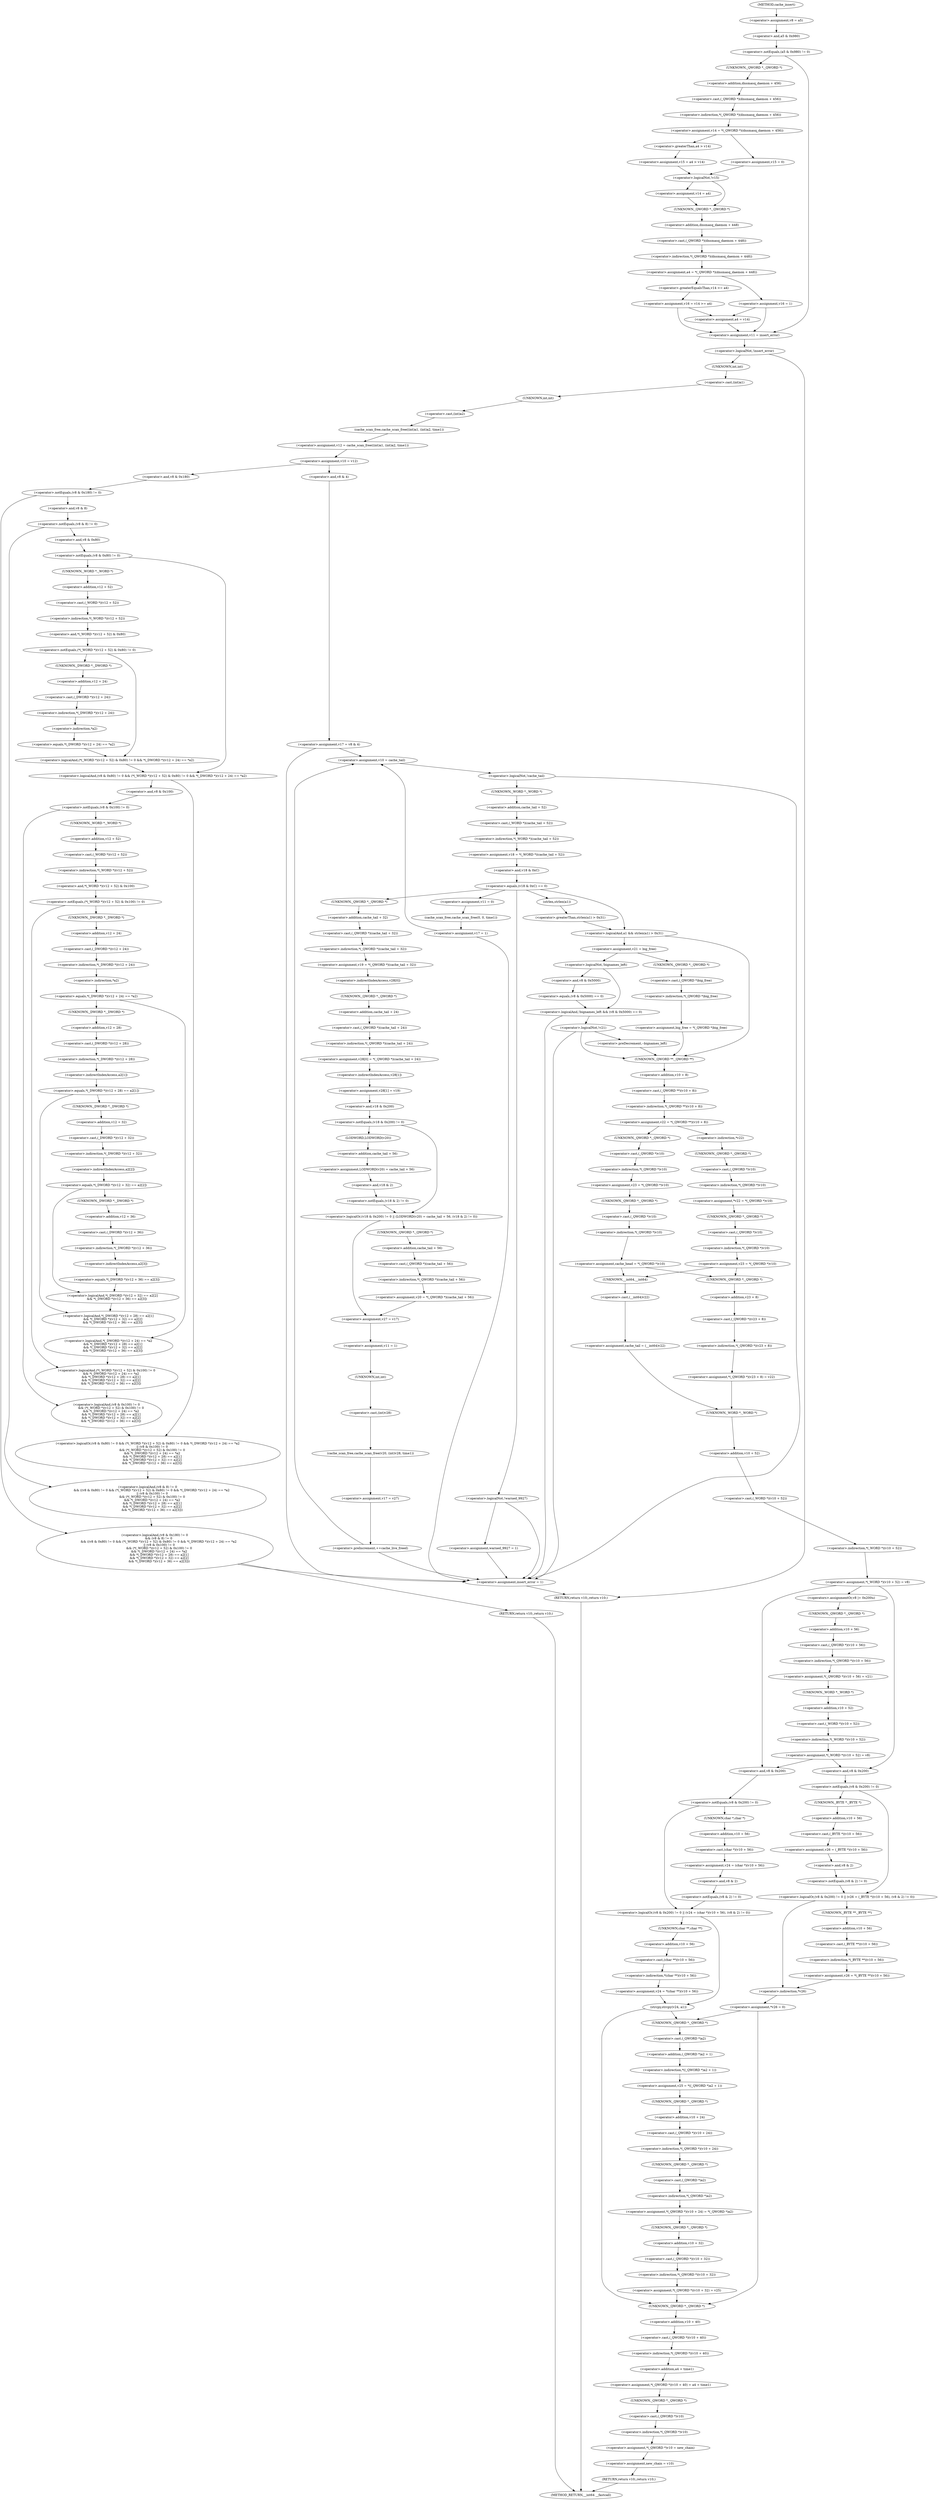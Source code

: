 digraph cache_insert {  
"1000146" [label = "(<operator>.assignment,v8 = a5)" ]
"1000150" [label = "(<operator>.notEquals,(a5 & 0x980) != 0)" ]
"1000151" [label = "(<operator>.and,a5 & 0x980)" ]
"1000156" [label = "(<operator>.assignment,v14 = *(_QWORD *)(dnsmasq_daemon + 456))" ]
"1000158" [label = "(<operator>.indirection,*(_QWORD *)(dnsmasq_daemon + 456))" ]
"1000159" [label = "(<operator>.cast,(_QWORD *)(dnsmasq_daemon + 456))" ]
"1000160" [label = "(UNKNOWN,_QWORD *,_QWORD *)" ]
"1000161" [label = "(<operator>.addition,dnsmasq_daemon + 456)" ]
"1000166" [label = "(<operator>.assignment,v15 = a4 > v14)" ]
"1000168" [label = "(<operator>.greaterThan,a4 > v14)" ]
"1000172" [label = "(<operator>.assignment,v15 = 0)" ]
"1000176" [label = "(<operator>.logicalNot,!v15)" ]
"1000178" [label = "(<operator>.assignment,v14 = a4)" ]
"1000181" [label = "(<operator>.assignment,a4 = *(_QWORD *)(dnsmasq_daemon + 448))" ]
"1000183" [label = "(<operator>.indirection,*(_QWORD *)(dnsmasq_daemon + 448))" ]
"1000184" [label = "(<operator>.cast,(_QWORD *)(dnsmasq_daemon + 448))" ]
"1000185" [label = "(UNKNOWN,_QWORD *,_QWORD *)" ]
"1000186" [label = "(<operator>.addition,dnsmasq_daemon + 448)" ]
"1000191" [label = "(<operator>.assignment,v16 = v14 >= a4)" ]
"1000193" [label = "(<operator>.greaterEqualsThan,v14 >= a4)" ]
"1000197" [label = "(<operator>.assignment,v16 = 1)" ]
"1000202" [label = "(<operator>.assignment,a4 = v14)" ]
"1000206" [label = "(<operator>.assignment,v11 = insert_error)" ]
"1000210" [label = "(<operator>.logicalNot,!insert_error)" ]
"1000213" [label = "(<operator>.assignment,v12 = cache_scan_free((int)a1, (int)a2, time1))" ]
"1000215" [label = "(cache_scan_free,cache_scan_free((int)a1, (int)a2, time1))" ]
"1000216" [label = "(<operator>.cast,(int)a1)" ]
"1000217" [label = "(UNKNOWN,int,int)" ]
"1000219" [label = "(<operator>.cast,(int)a2)" ]
"1000220" [label = "(UNKNOWN,int,int)" ]
"1000223" [label = "(<operator>.assignment,v10 = v12)" ]
"1000230" [label = "(<operator>.logicalAnd,(v8 & 0x180) != 0\n        && (v8 & 8) != 0\n        && ((v8 & 0x80) != 0 && (*(_WORD *)(v12 + 52) & 0x80) != 0 && *(_DWORD *)(v12 + 24) == *a2\n         || (v8 & 0x100) != 0\n         && (*(_WORD *)(v12 + 52) & 0x100) != 0\n         && *(_DWORD *)(v12 + 24) == *a2\n         && *(_DWORD *)(v12 + 28) == a2[1]\n         && *(_DWORD *)(v12 + 32) == a2[2]\n         && *(_DWORD *)(v12 + 36) == a2[3]))" ]
"1000231" [label = "(<operator>.notEquals,(v8 & 0x180) != 0)" ]
"1000232" [label = "(<operator>.and,v8 & 0x180)" ]
"1000236" [label = "(<operator>.logicalAnd,(v8 & 8) != 0\n        && ((v8 & 0x80) != 0 && (*(_WORD *)(v12 + 52) & 0x80) != 0 && *(_DWORD *)(v12 + 24) == *a2\n         || (v8 & 0x100) != 0\n         && (*(_WORD *)(v12 + 52) & 0x100) != 0\n         && *(_DWORD *)(v12 + 24) == *a2\n         && *(_DWORD *)(v12 + 28) == a2[1]\n         && *(_DWORD *)(v12 + 32) == a2[2]\n         && *(_DWORD *)(v12 + 36) == a2[3]))" ]
"1000237" [label = "(<operator>.notEquals,(v8 & 8) != 0)" ]
"1000238" [label = "(<operator>.and,v8 & 8)" ]
"1000242" [label = "(<operator>.logicalOr,(v8 & 0x80) != 0 && (*(_WORD *)(v12 + 52) & 0x80) != 0 && *(_DWORD *)(v12 + 24) == *a2\n         || (v8 & 0x100) != 0\n         && (*(_WORD *)(v12 + 52) & 0x100) != 0\n         && *(_DWORD *)(v12 + 24) == *a2\n         && *(_DWORD *)(v12 + 28) == a2[1]\n         && *(_DWORD *)(v12 + 32) == a2[2]\n         && *(_DWORD *)(v12 + 36) == a2[3])" ]
"1000243" [label = "(<operator>.logicalAnd,(v8 & 0x80) != 0 && (*(_WORD *)(v12 + 52) & 0x80) != 0 && *(_DWORD *)(v12 + 24) == *a2)" ]
"1000244" [label = "(<operator>.notEquals,(v8 & 0x80) != 0)" ]
"1000245" [label = "(<operator>.and,v8 & 0x80)" ]
"1000249" [label = "(<operator>.logicalAnd,(*(_WORD *)(v12 + 52) & 0x80) != 0 && *(_DWORD *)(v12 + 24) == *a2)" ]
"1000250" [label = "(<operator>.notEquals,(*(_WORD *)(v12 + 52) & 0x80) != 0)" ]
"1000251" [label = "(<operator>.and,*(_WORD *)(v12 + 52) & 0x80)" ]
"1000252" [label = "(<operator>.indirection,*(_WORD *)(v12 + 52))" ]
"1000253" [label = "(<operator>.cast,(_WORD *)(v12 + 52))" ]
"1000254" [label = "(UNKNOWN,_WORD *,_WORD *)" ]
"1000255" [label = "(<operator>.addition,v12 + 52)" ]
"1000260" [label = "(<operator>.equals,*(_DWORD *)(v12 + 24) == *a2)" ]
"1000261" [label = "(<operator>.indirection,*(_DWORD *)(v12 + 24))" ]
"1000262" [label = "(<operator>.cast,(_DWORD *)(v12 + 24))" ]
"1000263" [label = "(UNKNOWN,_DWORD *,_DWORD *)" ]
"1000264" [label = "(<operator>.addition,v12 + 24)" ]
"1000267" [label = "(<operator>.indirection,*a2)" ]
"1000269" [label = "(<operator>.logicalAnd,(v8 & 0x100) != 0\n         && (*(_WORD *)(v12 + 52) & 0x100) != 0\n         && *(_DWORD *)(v12 + 24) == *a2\n         && *(_DWORD *)(v12 + 28) == a2[1]\n         && *(_DWORD *)(v12 + 32) == a2[2]\n         && *(_DWORD *)(v12 + 36) == a2[3])" ]
"1000270" [label = "(<operator>.notEquals,(v8 & 0x100) != 0)" ]
"1000271" [label = "(<operator>.and,v8 & 0x100)" ]
"1000275" [label = "(<operator>.logicalAnd,(*(_WORD *)(v12 + 52) & 0x100) != 0\n         && *(_DWORD *)(v12 + 24) == *a2\n         && *(_DWORD *)(v12 + 28) == a2[1]\n         && *(_DWORD *)(v12 + 32) == a2[2]\n         && *(_DWORD *)(v12 + 36) == a2[3])" ]
"1000276" [label = "(<operator>.notEquals,(*(_WORD *)(v12 + 52) & 0x100) != 0)" ]
"1000277" [label = "(<operator>.and,*(_WORD *)(v12 + 52) & 0x100)" ]
"1000278" [label = "(<operator>.indirection,*(_WORD *)(v12 + 52))" ]
"1000279" [label = "(<operator>.cast,(_WORD *)(v12 + 52))" ]
"1000280" [label = "(UNKNOWN,_WORD *,_WORD *)" ]
"1000281" [label = "(<operator>.addition,v12 + 52)" ]
"1000286" [label = "(<operator>.logicalAnd,*(_DWORD *)(v12 + 24) == *a2\n         && *(_DWORD *)(v12 + 28) == a2[1]\n         && *(_DWORD *)(v12 + 32) == a2[2]\n         && *(_DWORD *)(v12 + 36) == a2[3])" ]
"1000287" [label = "(<operator>.equals,*(_DWORD *)(v12 + 24) == *a2)" ]
"1000288" [label = "(<operator>.indirection,*(_DWORD *)(v12 + 24))" ]
"1000289" [label = "(<operator>.cast,(_DWORD *)(v12 + 24))" ]
"1000290" [label = "(UNKNOWN,_DWORD *,_DWORD *)" ]
"1000291" [label = "(<operator>.addition,v12 + 24)" ]
"1000294" [label = "(<operator>.indirection,*a2)" ]
"1000296" [label = "(<operator>.logicalAnd,*(_DWORD *)(v12 + 28) == a2[1]\n         && *(_DWORD *)(v12 + 32) == a2[2]\n         && *(_DWORD *)(v12 + 36) == a2[3])" ]
"1000297" [label = "(<operator>.equals,*(_DWORD *)(v12 + 28) == a2[1])" ]
"1000298" [label = "(<operator>.indirection,*(_DWORD *)(v12 + 28))" ]
"1000299" [label = "(<operator>.cast,(_DWORD *)(v12 + 28))" ]
"1000300" [label = "(UNKNOWN,_DWORD *,_DWORD *)" ]
"1000301" [label = "(<operator>.addition,v12 + 28)" ]
"1000304" [label = "(<operator>.indirectIndexAccess,a2[1])" ]
"1000307" [label = "(<operator>.logicalAnd,*(_DWORD *)(v12 + 32) == a2[2]\n         && *(_DWORD *)(v12 + 36) == a2[3])" ]
"1000308" [label = "(<operator>.equals,*(_DWORD *)(v12 + 32) == a2[2])" ]
"1000309" [label = "(<operator>.indirection,*(_DWORD *)(v12 + 32))" ]
"1000310" [label = "(<operator>.cast,(_DWORD *)(v12 + 32))" ]
"1000311" [label = "(UNKNOWN,_DWORD *,_DWORD *)" ]
"1000312" [label = "(<operator>.addition,v12 + 32)" ]
"1000315" [label = "(<operator>.indirectIndexAccess,a2[2])" ]
"1000318" [label = "(<operator>.equals,*(_DWORD *)(v12 + 36) == a2[3])" ]
"1000319" [label = "(<operator>.indirection,*(_DWORD *)(v12 + 36))" ]
"1000320" [label = "(<operator>.cast,(_DWORD *)(v12 + 36))" ]
"1000321" [label = "(UNKNOWN,_DWORD *,_DWORD *)" ]
"1000322" [label = "(<operator>.addition,v12 + 36)" ]
"1000325" [label = "(<operator>.indirectIndexAccess,a2[3])" ]
"1000329" [label = "(RETURN,return v10;,return v10;)" ]
"1000333" [label = "(<operator>.assignment,v17 = v8 & 4)" ]
"1000335" [label = "(<operator>.and,v8 & 4)" ]
"1000341" [label = "(<operator>.assignment,v10 = cache_tail)" ]
"1000345" [label = "(<operator>.logicalNot,!cache_tail)" ]
"1000348" [label = "(<operator>.assignment,v18 = *(_WORD *)(cache_tail + 52))" ]
"1000350" [label = "(<operator>.indirection,*(_WORD *)(cache_tail + 52))" ]
"1000351" [label = "(<operator>.cast,(_WORD *)(cache_tail + 52))" ]
"1000352" [label = "(UNKNOWN,_WORD *,_WORD *)" ]
"1000353" [label = "(<operator>.addition,cache_tail + 52)" ]
"1000357" [label = "(<operator>.equals,(v18 & 0xC) == 0)" ]
"1000358" [label = "(<operator>.and,v18 & 0xC)" ]
"1000364" [label = "(<operator>.logicalAnd,a1 && strlen(a1) > 0x31)" ]
"1000366" [label = "(<operator>.greaterThan,strlen(a1) > 0x31)" ]
"1000367" [label = "(strlen,strlen(a1))" ]
"1000371" [label = "(<operator>.assignment,v21 = big_free)" ]
"1000377" [label = "(<operator>.assignment,big_free = *(_QWORD *)big_free)" ]
"1000379" [label = "(<operator>.indirection,*(_QWORD *)big_free)" ]
"1000380" [label = "(<operator>.cast,(_QWORD *)big_free)" ]
"1000381" [label = "(UNKNOWN,_QWORD *,_QWORD *)" ]
"1000386" [label = "(<operator>.logicalAnd,!bignames_left && (v8 & 0x5000) == 0)" ]
"1000387" [label = "(<operator>.logicalNot,!bignames_left)" ]
"1000389" [label = "(<operator>.equals,(v8 & 0x5000) == 0)" ]
"1000390" [label = "(<operator>.and,v8 & 0x5000)" ]
"1000396" [label = "(<operator>.logicalNot,!v21)" ]
"1000401" [label = "(<operator>.preDecrement,--bignames_left)" ]
"1000406" [label = "(<operator>.assignment,v22 = *(_QWORD **)(v10 + 8))" ]
"1000408" [label = "(<operator>.indirection,*(_QWORD **)(v10 + 8))" ]
"1000409" [label = "(<operator>.cast,(_QWORD **)(v10 + 8))" ]
"1000410" [label = "(UNKNOWN,_QWORD **,_QWORD **)" ]
"1000411" [label = "(<operator>.addition,v10 + 8)" ]
"1000417" [label = "(<operator>.assignment,*v22 = *(_QWORD *)v10)" ]
"1000418" [label = "(<operator>.indirection,*v22)" ]
"1000420" [label = "(<operator>.indirection,*(_QWORD *)v10)" ]
"1000421" [label = "(<operator>.cast,(_QWORD *)v10)" ]
"1000422" [label = "(UNKNOWN,_QWORD *,_QWORD *)" ]
"1000424" [label = "(<operator>.assignment,v23 = *(_QWORD *)v10)" ]
"1000426" [label = "(<operator>.indirection,*(_QWORD *)v10)" ]
"1000427" [label = "(<operator>.cast,(_QWORD *)v10)" ]
"1000428" [label = "(UNKNOWN,_QWORD *,_QWORD *)" ]
"1000432" [label = "(<operator>.assignment,v23 = *(_QWORD *)v10)" ]
"1000434" [label = "(<operator>.indirection,*(_QWORD *)v10)" ]
"1000435" [label = "(<operator>.cast,(_QWORD *)v10)" ]
"1000436" [label = "(UNKNOWN,_QWORD *,_QWORD *)" ]
"1000438" [label = "(<operator>.assignment,cache_head = *(_QWORD *)v10)" ]
"1000440" [label = "(<operator>.indirection,*(_QWORD *)v10)" ]
"1000441" [label = "(<operator>.cast,(_QWORD *)v10)" ]
"1000442" [label = "(UNKNOWN,_QWORD *,_QWORD *)" ]
"1000446" [label = "(<operator>.assignment,*(_QWORD *)(v23 + 8) = v22)" ]
"1000447" [label = "(<operator>.indirection,*(_QWORD *)(v23 + 8))" ]
"1000448" [label = "(<operator>.cast,(_QWORD *)(v23 + 8))" ]
"1000449" [label = "(UNKNOWN,_QWORD *,_QWORD *)" ]
"1000450" [label = "(<operator>.addition,v23 + 8)" ]
"1000455" [label = "(<operator>.assignment,cache_tail = (__int64)v22)" ]
"1000457" [label = "(<operator>.cast,(__int64)v22)" ]
"1000458" [label = "(UNKNOWN,__int64,__int64)" ]
"1000460" [label = "(<operator>.assignment,*(_WORD *)(v10 + 52) = v8)" ]
"1000461" [label = "(<operator>.indirection,*(_WORD *)(v10 + 52))" ]
"1000462" [label = "(<operator>.cast,(_WORD *)(v10 + 52))" ]
"1000463" [label = "(UNKNOWN,_WORD *,_WORD *)" ]
"1000464" [label = "(<operator>.addition,v10 + 52)" ]
"1000471" [label = "(<operators>.assignmentOr,v8 |= 0x200u)" ]
"1000474" [label = "(<operator>.assignment,*(_QWORD *)(v10 + 56) = v21)" ]
"1000475" [label = "(<operator>.indirection,*(_QWORD *)(v10 + 56))" ]
"1000476" [label = "(<operator>.cast,(_QWORD *)(v10 + 56))" ]
"1000477" [label = "(UNKNOWN,_QWORD *,_QWORD *)" ]
"1000478" [label = "(<operator>.addition,v10 + 56)" ]
"1000482" [label = "(<operator>.assignment,*(_WORD *)(v10 + 52) = v8)" ]
"1000483" [label = "(<operator>.indirection,*(_WORD *)(v10 + 52))" ]
"1000484" [label = "(<operator>.cast,(_WORD *)(v10 + 52))" ]
"1000485" [label = "(UNKNOWN,_WORD *,_WORD *)" ]
"1000486" [label = "(<operator>.addition,v10 + 52)" ]
"1000494" [label = "(<operator>.logicalOr,(v8 & 0x200) != 0 || (v24 = (char *)(v10 + 56), (v8 & 2) != 0))" ]
"1000495" [label = "(<operator>.notEquals,(v8 & 0x200) != 0)" ]
"1000496" [label = "(<operator>.and,v8 & 0x200)" ]
"1000501" [label = "(<operator>.assignment,v24 = (char *)(v10 + 56))" ]
"1000503" [label = "(<operator>.cast,(char *)(v10 + 56))" ]
"1000504" [label = "(UNKNOWN,char *,char *)" ]
"1000505" [label = "(<operator>.addition,v10 + 56)" ]
"1000508" [label = "(<operator>.notEquals,(v8 & 2) != 0)" ]
"1000509" [label = "(<operator>.and,v8 & 2)" ]
"1000513" [label = "(<operator>.assignment,v24 = *(char **)(v10 + 56))" ]
"1000515" [label = "(<operator>.indirection,*(char **)(v10 + 56))" ]
"1000516" [label = "(<operator>.cast,(char **)(v10 + 56))" ]
"1000517" [label = "(UNKNOWN,char **,char **)" ]
"1000518" [label = "(<operator>.addition,v10 + 56)" ]
"1000521" [label = "(strcpy,strcpy(v24, a1))" ]
"1000527" [label = "(<operator>.logicalOr,(v8 & 0x200) != 0 || (v26 = (_BYTE *)(v10 + 56), (v8 & 2) != 0))" ]
"1000528" [label = "(<operator>.notEquals,(v8 & 0x200) != 0)" ]
"1000529" [label = "(<operator>.and,v8 & 0x200)" ]
"1000534" [label = "(<operator>.assignment,v26 = (_BYTE *)(v10 + 56))" ]
"1000536" [label = "(<operator>.cast,(_BYTE *)(v10 + 56))" ]
"1000537" [label = "(UNKNOWN,_BYTE *,_BYTE *)" ]
"1000538" [label = "(<operator>.addition,v10 + 56)" ]
"1000541" [label = "(<operator>.notEquals,(v8 & 2) != 0)" ]
"1000542" [label = "(<operator>.and,v8 & 2)" ]
"1000546" [label = "(<operator>.assignment,v26 = *(_BYTE **)(v10 + 56))" ]
"1000548" [label = "(<operator>.indirection,*(_BYTE **)(v10 + 56))" ]
"1000549" [label = "(<operator>.cast,(_BYTE **)(v10 + 56))" ]
"1000550" [label = "(UNKNOWN,_BYTE **,_BYTE **)" ]
"1000551" [label = "(<operator>.addition,v10 + 56)" ]
"1000554" [label = "(<operator>.assignment,*v26 = 0)" ]
"1000555" [label = "(<operator>.indirection,*v26)" ]
"1000561" [label = "(<operator>.assignment,v25 = *((_QWORD *)a2 + 1))" ]
"1000563" [label = "(<operator>.indirection,*((_QWORD *)a2 + 1))" ]
"1000564" [label = "(<operator>.addition,(_QWORD *)a2 + 1)" ]
"1000565" [label = "(<operator>.cast,(_QWORD *)a2)" ]
"1000566" [label = "(UNKNOWN,_QWORD *,_QWORD *)" ]
"1000569" [label = "(<operator>.assignment,*(_QWORD *)(v10 + 24) = *(_QWORD *)a2)" ]
"1000570" [label = "(<operator>.indirection,*(_QWORD *)(v10 + 24))" ]
"1000571" [label = "(<operator>.cast,(_QWORD *)(v10 + 24))" ]
"1000572" [label = "(UNKNOWN,_QWORD *,_QWORD *)" ]
"1000573" [label = "(<operator>.addition,v10 + 24)" ]
"1000576" [label = "(<operator>.indirection,*(_QWORD *)a2)" ]
"1000577" [label = "(<operator>.cast,(_QWORD *)a2)" ]
"1000578" [label = "(UNKNOWN,_QWORD *,_QWORD *)" ]
"1000580" [label = "(<operator>.assignment,*(_QWORD *)(v10 + 32) = v25)" ]
"1000581" [label = "(<operator>.indirection,*(_QWORD *)(v10 + 32))" ]
"1000582" [label = "(<operator>.cast,(_QWORD *)(v10 + 32))" ]
"1000583" [label = "(UNKNOWN,_QWORD *,_QWORD *)" ]
"1000584" [label = "(<operator>.addition,v10 + 32)" ]
"1000588" [label = "(<operator>.assignment,*(_QWORD *)(v10 + 40) = a4 + time1)" ]
"1000589" [label = "(<operator>.indirection,*(_QWORD *)(v10 + 40))" ]
"1000590" [label = "(<operator>.cast,(_QWORD *)(v10 + 40))" ]
"1000591" [label = "(UNKNOWN,_QWORD *,_QWORD *)" ]
"1000592" [label = "(<operator>.addition,v10 + 40)" ]
"1000595" [label = "(<operator>.addition,a4 + time1)" ]
"1000598" [label = "(<operator>.assignment,*(_QWORD *)v10 = new_chain)" ]
"1000599" [label = "(<operator>.indirection,*(_QWORD *)v10)" ]
"1000600" [label = "(<operator>.cast,(_QWORD *)v10)" ]
"1000601" [label = "(UNKNOWN,_QWORD *,_QWORD *)" ]
"1000604" [label = "(<operator>.assignment,new_chain = v10)" ]
"1000607" [label = "(RETURN,return v10;,return v10;)" ]
"1000613" [label = "(<operator>.logicalNot,!warned_9927)" ]
"1000616" [label = "(<operator>.assignment,warned_9927 = 1)" ]
"1000623" [label = "(<operator>.assignment,v19 = *(_QWORD *)(cache_tail + 32))" ]
"1000625" [label = "(<operator>.indirection,*(_QWORD *)(cache_tail + 32))" ]
"1000626" [label = "(<operator>.cast,(_QWORD *)(cache_tail + 32))" ]
"1000627" [label = "(UNKNOWN,_QWORD *,_QWORD *)" ]
"1000628" [label = "(<operator>.addition,cache_tail + 32)" ]
"1000631" [label = "(<operator>.assignment,v28[0] = *(_QWORD *)(cache_tail + 24))" ]
"1000632" [label = "(<operator>.indirectIndexAccess,v28[0])" ]
"1000635" [label = "(<operator>.indirection,*(_QWORD *)(cache_tail + 24))" ]
"1000636" [label = "(<operator>.cast,(_QWORD *)(cache_tail + 24))" ]
"1000637" [label = "(UNKNOWN,_QWORD *,_QWORD *)" ]
"1000638" [label = "(<operator>.addition,cache_tail + 24)" ]
"1000641" [label = "(<operator>.assignment,v28[1] = v19)" ]
"1000642" [label = "(<operator>.indirectIndexAccess,v28[1])" ]
"1000647" [label = "(<operator>.logicalOr,(v18 & 0x200) != 0 || (LODWORD(v20) = cache_tail + 56, (v18 & 2) != 0))" ]
"1000648" [label = "(<operator>.notEquals,(v18 & 0x200) != 0)" ]
"1000649" [label = "(<operator>.and,v18 & 0x200)" ]
"1000654" [label = "(<operator>.assignment,LODWORD(v20) = cache_tail + 56)" ]
"1000655" [label = "(LODWORD,LODWORD(v20))" ]
"1000657" [label = "(<operator>.addition,cache_tail + 56)" ]
"1000660" [label = "(<operator>.notEquals,(v18 & 2) != 0)" ]
"1000661" [label = "(<operator>.and,v18 & 2)" ]
"1000665" [label = "(<operator>.assignment,v20 = *(_QWORD *)(cache_tail + 56))" ]
"1000667" [label = "(<operator>.indirection,*(_QWORD *)(cache_tail + 56))" ]
"1000668" [label = "(<operator>.cast,(_QWORD *)(cache_tail + 56))" ]
"1000669" [label = "(UNKNOWN,_QWORD *,_QWORD *)" ]
"1000670" [label = "(<operator>.addition,cache_tail + 56)" ]
"1000673" [label = "(<operator>.assignment,v27 = v17)" ]
"1000676" [label = "(<operator>.assignment,v11 = 1)" ]
"1000679" [label = "(cache_scan_free,cache_scan_free(v20, (int)v28, time1))" ]
"1000681" [label = "(<operator>.cast,(int)v28)" ]
"1000682" [label = "(UNKNOWN,int,int)" ]
"1000685" [label = "(<operator>.assignment,v17 = v27)" ]
"1000688" [label = "(<operator>.preIncrement,++cache_live_freed)" ]
"1000692" [label = "(<operator>.assignment,v11 = 0)" ]
"1000695" [label = "(cache_scan_free,cache_scan_free(0, 0, time1))" ]
"1000699" [label = "(<operator>.assignment,v17 = 1)" ]
"1000703" [label = "(<operator>.assignment,insert_error = 1)" ]
"1000706" [label = "(RETURN,return v10;,return v10;)" ]
"1000120" [label = "(METHOD,cache_insert)" ]
"1000708" [label = "(METHOD_RETURN,__int64 __fastcall)" ]
  "1000146" -> "1000151" 
  "1000150" -> "1000160" 
  "1000150" -> "1000206" 
  "1000151" -> "1000150" 
  "1000156" -> "1000168" 
  "1000156" -> "1000172" 
  "1000158" -> "1000156" 
  "1000159" -> "1000158" 
  "1000160" -> "1000161" 
  "1000161" -> "1000159" 
  "1000166" -> "1000176" 
  "1000168" -> "1000166" 
  "1000172" -> "1000176" 
  "1000176" -> "1000178" 
  "1000176" -> "1000185" 
  "1000178" -> "1000185" 
  "1000181" -> "1000193" 
  "1000181" -> "1000197" 
  "1000183" -> "1000181" 
  "1000184" -> "1000183" 
  "1000185" -> "1000186" 
  "1000186" -> "1000184" 
  "1000191" -> "1000202" 
  "1000191" -> "1000206" 
  "1000193" -> "1000191" 
  "1000197" -> "1000202" 
  "1000197" -> "1000206" 
  "1000202" -> "1000206" 
  "1000206" -> "1000210" 
  "1000210" -> "1000217" 
  "1000210" -> "1000706" 
  "1000213" -> "1000223" 
  "1000215" -> "1000213" 
  "1000216" -> "1000220" 
  "1000217" -> "1000216" 
  "1000219" -> "1000215" 
  "1000220" -> "1000219" 
  "1000223" -> "1000232" 
  "1000223" -> "1000335" 
  "1000230" -> "1000329" 
  "1000230" -> "1000703" 
  "1000231" -> "1000230" 
  "1000231" -> "1000238" 
  "1000232" -> "1000231" 
  "1000236" -> "1000230" 
  "1000237" -> "1000236" 
  "1000237" -> "1000245" 
  "1000238" -> "1000237" 
  "1000242" -> "1000236" 
  "1000243" -> "1000242" 
  "1000243" -> "1000271" 
  "1000244" -> "1000254" 
  "1000244" -> "1000243" 
  "1000245" -> "1000244" 
  "1000249" -> "1000243" 
  "1000250" -> "1000263" 
  "1000250" -> "1000249" 
  "1000251" -> "1000250" 
  "1000252" -> "1000251" 
  "1000253" -> "1000252" 
  "1000254" -> "1000255" 
  "1000255" -> "1000253" 
  "1000260" -> "1000249" 
  "1000261" -> "1000267" 
  "1000262" -> "1000261" 
  "1000263" -> "1000264" 
  "1000264" -> "1000262" 
  "1000267" -> "1000260" 
  "1000269" -> "1000242" 
  "1000270" -> "1000280" 
  "1000270" -> "1000269" 
  "1000271" -> "1000270" 
  "1000275" -> "1000269" 
  "1000276" -> "1000290" 
  "1000276" -> "1000275" 
  "1000277" -> "1000276" 
  "1000278" -> "1000277" 
  "1000279" -> "1000278" 
  "1000280" -> "1000281" 
  "1000281" -> "1000279" 
  "1000286" -> "1000275" 
  "1000287" -> "1000300" 
  "1000287" -> "1000286" 
  "1000288" -> "1000294" 
  "1000289" -> "1000288" 
  "1000290" -> "1000291" 
  "1000291" -> "1000289" 
  "1000294" -> "1000287" 
  "1000296" -> "1000286" 
  "1000297" -> "1000311" 
  "1000297" -> "1000296" 
  "1000298" -> "1000304" 
  "1000299" -> "1000298" 
  "1000300" -> "1000301" 
  "1000301" -> "1000299" 
  "1000304" -> "1000297" 
  "1000307" -> "1000296" 
  "1000308" -> "1000321" 
  "1000308" -> "1000307" 
  "1000309" -> "1000315" 
  "1000310" -> "1000309" 
  "1000311" -> "1000312" 
  "1000312" -> "1000310" 
  "1000315" -> "1000308" 
  "1000318" -> "1000307" 
  "1000319" -> "1000325" 
  "1000320" -> "1000319" 
  "1000321" -> "1000322" 
  "1000322" -> "1000320" 
  "1000325" -> "1000318" 
  "1000329" -> "1000708" 
  "1000333" -> "1000341" 
  "1000333" -> "1000703" 
  "1000335" -> "1000333" 
  "1000341" -> "1000345" 
  "1000345" -> "1000703" 
  "1000345" -> "1000352" 
  "1000348" -> "1000358" 
  "1000350" -> "1000348" 
  "1000351" -> "1000350" 
  "1000352" -> "1000353" 
  "1000353" -> "1000351" 
  "1000357" -> "1000364" 
  "1000357" -> "1000367" 
  "1000357" -> "1000613" 
  "1000357" -> "1000627" 
  "1000357" -> "1000692" 
  "1000358" -> "1000357" 
  "1000364" -> "1000371" 
  "1000364" -> "1000410" 
  "1000366" -> "1000364" 
  "1000367" -> "1000366" 
  "1000371" -> "1000381" 
  "1000371" -> "1000387" 
  "1000377" -> "1000410" 
  "1000379" -> "1000377" 
  "1000380" -> "1000379" 
  "1000381" -> "1000380" 
  "1000386" -> "1000703" 
  "1000386" -> "1000396" 
  "1000387" -> "1000386" 
  "1000387" -> "1000390" 
  "1000389" -> "1000386" 
  "1000390" -> "1000389" 
  "1000396" -> "1000703" 
  "1000396" -> "1000401" 
  "1000396" -> "1000410" 
  "1000401" -> "1000410" 
  "1000406" -> "1000418" 
  "1000406" -> "1000436" 
  "1000408" -> "1000406" 
  "1000409" -> "1000408" 
  "1000410" -> "1000411" 
  "1000411" -> "1000409" 
  "1000417" -> "1000428" 
  "1000418" -> "1000422" 
  "1000420" -> "1000417" 
  "1000421" -> "1000420" 
  "1000422" -> "1000421" 
  "1000424" -> "1000449" 
  "1000424" -> "1000458" 
  "1000426" -> "1000424" 
  "1000427" -> "1000426" 
  "1000428" -> "1000427" 
  "1000432" -> "1000442" 
  "1000434" -> "1000432" 
  "1000435" -> "1000434" 
  "1000436" -> "1000435" 
  "1000438" -> "1000449" 
  "1000438" -> "1000458" 
  "1000440" -> "1000438" 
  "1000441" -> "1000440" 
  "1000442" -> "1000441" 
  "1000446" -> "1000463" 
  "1000447" -> "1000446" 
  "1000448" -> "1000447" 
  "1000449" -> "1000450" 
  "1000450" -> "1000448" 
  "1000455" -> "1000463" 
  "1000457" -> "1000455" 
  "1000458" -> "1000457" 
  "1000460" -> "1000471" 
  "1000460" -> "1000496" 
  "1000460" -> "1000529" 
  "1000461" -> "1000460" 
  "1000462" -> "1000461" 
  "1000463" -> "1000464" 
  "1000464" -> "1000462" 
  "1000471" -> "1000477" 
  "1000474" -> "1000485" 
  "1000475" -> "1000474" 
  "1000476" -> "1000475" 
  "1000477" -> "1000478" 
  "1000478" -> "1000476" 
  "1000482" -> "1000496" 
  "1000482" -> "1000529" 
  "1000483" -> "1000482" 
  "1000484" -> "1000483" 
  "1000485" -> "1000486" 
  "1000486" -> "1000484" 
  "1000494" -> "1000517" 
  "1000494" -> "1000521" 
  "1000495" -> "1000494" 
  "1000495" -> "1000504" 
  "1000496" -> "1000495" 
  "1000501" -> "1000509" 
  "1000503" -> "1000501" 
  "1000504" -> "1000505" 
  "1000505" -> "1000503" 
  "1000508" -> "1000494" 
  "1000509" -> "1000508" 
  "1000513" -> "1000521" 
  "1000515" -> "1000513" 
  "1000516" -> "1000515" 
  "1000517" -> "1000518" 
  "1000518" -> "1000516" 
  "1000521" -> "1000591" 
  "1000521" -> "1000566" 
  "1000527" -> "1000550" 
  "1000527" -> "1000555" 
  "1000528" -> "1000527" 
  "1000528" -> "1000537" 
  "1000529" -> "1000528" 
  "1000534" -> "1000542" 
  "1000536" -> "1000534" 
  "1000537" -> "1000538" 
  "1000538" -> "1000536" 
  "1000541" -> "1000527" 
  "1000542" -> "1000541" 
  "1000546" -> "1000555" 
  "1000548" -> "1000546" 
  "1000549" -> "1000548" 
  "1000550" -> "1000551" 
  "1000551" -> "1000549" 
  "1000554" -> "1000591" 
  "1000554" -> "1000566" 
  "1000555" -> "1000554" 
  "1000561" -> "1000572" 
  "1000563" -> "1000561" 
  "1000564" -> "1000563" 
  "1000565" -> "1000564" 
  "1000566" -> "1000565" 
  "1000569" -> "1000583" 
  "1000570" -> "1000578" 
  "1000571" -> "1000570" 
  "1000572" -> "1000573" 
  "1000573" -> "1000571" 
  "1000576" -> "1000569" 
  "1000577" -> "1000576" 
  "1000578" -> "1000577" 
  "1000580" -> "1000591" 
  "1000581" -> "1000580" 
  "1000582" -> "1000581" 
  "1000583" -> "1000584" 
  "1000584" -> "1000582" 
  "1000588" -> "1000601" 
  "1000589" -> "1000595" 
  "1000590" -> "1000589" 
  "1000591" -> "1000592" 
  "1000592" -> "1000590" 
  "1000595" -> "1000588" 
  "1000598" -> "1000604" 
  "1000599" -> "1000598" 
  "1000600" -> "1000599" 
  "1000601" -> "1000600" 
  "1000604" -> "1000607" 
  "1000607" -> "1000708" 
  "1000613" -> "1000616" 
  "1000613" -> "1000703" 
  "1000616" -> "1000703" 
  "1000623" -> "1000632" 
  "1000625" -> "1000623" 
  "1000626" -> "1000625" 
  "1000627" -> "1000628" 
  "1000628" -> "1000626" 
  "1000631" -> "1000642" 
  "1000632" -> "1000637" 
  "1000635" -> "1000631" 
  "1000636" -> "1000635" 
  "1000637" -> "1000638" 
  "1000638" -> "1000636" 
  "1000641" -> "1000649" 
  "1000642" -> "1000641" 
  "1000647" -> "1000669" 
  "1000647" -> "1000673" 
  "1000648" -> "1000647" 
  "1000648" -> "1000655" 
  "1000649" -> "1000648" 
  "1000654" -> "1000661" 
  "1000655" -> "1000657" 
  "1000657" -> "1000654" 
  "1000660" -> "1000647" 
  "1000661" -> "1000660" 
  "1000665" -> "1000673" 
  "1000667" -> "1000665" 
  "1000668" -> "1000667" 
  "1000669" -> "1000670" 
  "1000670" -> "1000668" 
  "1000673" -> "1000676" 
  "1000676" -> "1000682" 
  "1000679" -> "1000685" 
  "1000681" -> "1000679" 
  "1000682" -> "1000681" 
  "1000685" -> "1000688" 
  "1000688" -> "1000341" 
  "1000688" -> "1000703" 
  "1000692" -> "1000695" 
  "1000695" -> "1000699" 
  "1000699" -> "1000341" 
  "1000699" -> "1000703" 
  "1000703" -> "1000706" 
  "1000706" -> "1000708" 
  "1000120" -> "1000146" 
}
